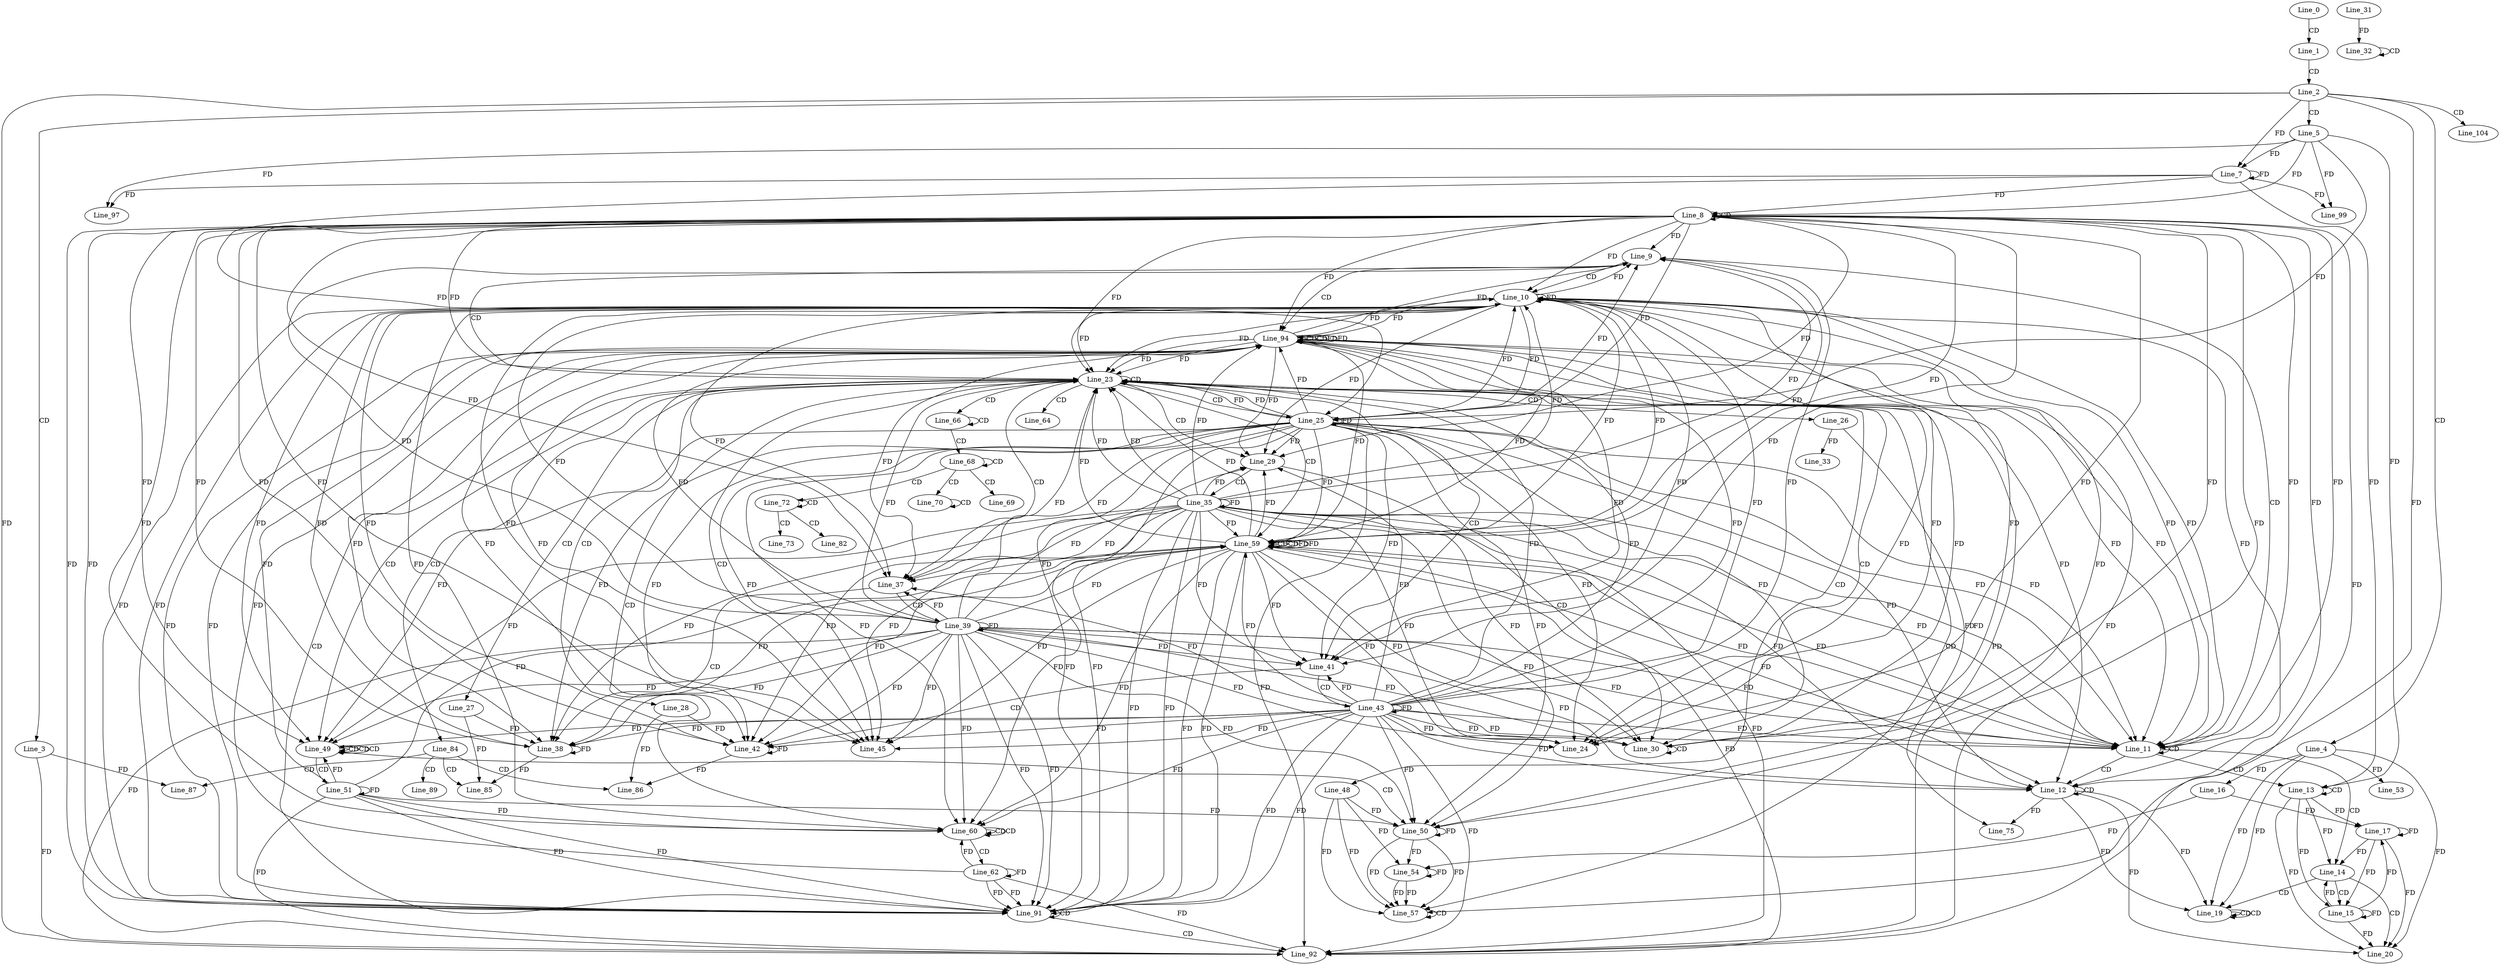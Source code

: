 digraph G {
  Line_0;
  Line_1;
  Line_2;
  Line_3;
  Line_4;
  Line_5;
  Line_7;
  Line_7;
  Line_8;
  Line_8;
  Line_9;
  Line_10;
  Line_10;
  Line_11;
  Line_11;
  Line_12;
  Line_12;
  Line_12;
  Line_13;
  Line_13;
  Line_14;
  Line_15;
  Line_15;
  Line_16;
  Line_17;
  Line_17;
  Line_16;
  Line_17;
  Line_17;
  Line_19;
  Line_19;
  Line_19;
  Line_20;
  Line_23;
  Line_23;
  Line_24;
  Line_24;
  Line_25;
  Line_25;
  Line_26;
  Line_27;
  Line_28;
  Line_29;
  Line_29;
  Line_30;
  Line_30;
  Line_30;
  Line_32;
  Line_32;
  Line_31;
  Line_33;
  Line_35;
  Line_35;
  Line_37;
  Line_37;
  Line_38;
  Line_38;
  Line_38;
  Line_39;
  Line_39;
  Line_41;
  Line_41;
  Line_42;
  Line_42;
  Line_42;
  Line_43;
  Line_43;
  Line_45;
  Line_48;
  Line_49;
  Line_49;
  Line_49;
  Line_49;
  Line_49;
  Line_49;
  Line_50;
  Line_50;
  Line_51;
  Line_51;
  Line_53;
  Line_54;
  Line_54;
  Line_54;
  Line_54;
  Line_57;
  Line_57;
  Line_57;
  Line_59;
  Line_59;
  Line_59;
  Line_59;
  Line_59;
  Line_60;
  Line_60;
  Line_60;
  Line_60;
  Line_62;
  Line_62;
  Line_64;
  Line_66;
  Line_66;
  Line_68;
  Line_68;
  Line_69;
  Line_70;
  Line_70;
  Line_72;
  Line_72;
  Line_73;
  Line_75;
  Line_82;
  Line_84;
  Line_85;
  Line_86;
  Line_87;
  Line_89;
  Line_91;
  Line_91;
  Line_92;
  Line_92;
  Line_92;
  Line_94;
  Line_94;
  Line_94;
  Line_94;
  Line_94;
  Line_94;
  Line_97;
  Line_99;
  Line_104;
  Line_0 -> Line_1 [ label="CD" ];
  Line_1 -> Line_2 [ label="CD" ];
  Line_2 -> Line_3 [ label="CD" ];
  Line_2 -> Line_4 [ label="CD" ];
  Line_2 -> Line_5 [ label="CD" ];
  Line_5 -> Line_7 [ label="FD" ];
  Line_7 -> Line_7 [ label="FD" ];
  Line_2 -> Line_7 [ label="FD" ];
  Line_8 -> Line_8 [ label="CD" ];
  Line_5 -> Line_8 [ label="FD" ];
  Line_7 -> Line_8 [ label="FD" ];
  Line_8 -> Line_9 [ label="FD" ];
  Line_9 -> Line_10 [ label="CD" ];
  Line_10 -> Line_10 [ label="FD" ];
  Line_8 -> Line_10 [ label="FD" ];
  Line_9 -> Line_11 [ label="CD" ];
  Line_10 -> Line_11 [ label="FD" ];
  Line_8 -> Line_11 [ label="FD" ];
  Line_11 -> Line_11 [ label="CD" ];
  Line_10 -> Line_11 [ label="FD" ];
  Line_8 -> Line_11 [ label="FD" ];
  Line_11 -> Line_12 [ label="CD" ];
  Line_12 -> Line_12 [ label="CD" ];
  Line_10 -> Line_12 [ label="FD" ];
  Line_8 -> Line_12 [ label="FD" ];
  Line_11 -> Line_13 [ label="CD" ];
  Line_13 -> Line_13 [ label="CD" ];
  Line_5 -> Line_13 [ label="FD" ];
  Line_7 -> Line_13 [ label="FD" ];
  Line_11 -> Line_14 [ label="CD" ];
  Line_13 -> Line_14 [ label="FD" ];
  Line_14 -> Line_15 [ label="CD" ];
  Line_13 -> Line_15 [ label="FD" ];
  Line_15 -> Line_15 [ label="FD" ];
  Line_4 -> Line_16 [ label="FD" ];
  Line_13 -> Line_17 [ label="FD" ];
  Line_15 -> Line_17 [ label="FD" ];
  Line_17 -> Line_17 [ label="FD" ];
  Line_16 -> Line_17 [ label="FD" ];
  Line_14 -> Line_19 [ label="CD" ];
  Line_4 -> Line_19 [ label="FD" ];
  Line_12 -> Line_19 [ label="FD" ];
  Line_19 -> Line_19 [ label="CD" ];
  Line_4 -> Line_19 [ label="FD" ];
  Line_12 -> Line_19 [ label="FD" ];
  Line_19 -> Line_19 [ label="CD" ];
  Line_14 -> Line_20 [ label="CD" ];
  Line_4 -> Line_20 [ label="FD" ];
  Line_12 -> Line_20 [ label="FD" ];
  Line_13 -> Line_20 [ label="FD" ];
  Line_15 -> Line_20 [ label="FD" ];
  Line_17 -> Line_20 [ label="FD" ];
  Line_9 -> Line_23 [ label="CD" ];
  Line_10 -> Line_23 [ label="FD" ];
  Line_8 -> Line_23 [ label="FD" ];
  Line_23 -> Line_23 [ label="CD" ];
  Line_10 -> Line_23 [ label="FD" ];
  Line_8 -> Line_23 [ label="FD" ];
  Line_23 -> Line_24 [ label="CD" ];
  Line_10 -> Line_24 [ label="FD" ];
  Line_8 -> Line_24 [ label="FD" ];
  Line_23 -> Line_25 [ label="CD" ];
  Line_10 -> Line_25 [ label="FD" ];
  Line_25 -> Line_25 [ label="FD" ];
  Line_8 -> Line_25 [ label="FD" ];
  Line_5 -> Line_25 [ label="FD" ];
  Line_7 -> Line_25 [ label="FD" ];
  Line_23 -> Line_26 [ label="CD" ];
  Line_23 -> Line_27 [ label="CD" ];
  Line_23 -> Line_28 [ label="CD" ];
  Line_23 -> Line_29 [ label="CD" ];
  Line_10 -> Line_29 [ label="FD" ];
  Line_25 -> Line_29 [ label="FD" ];
  Line_8 -> Line_29 [ label="FD" ];
  Line_29 -> Line_30 [ label="CD" ];
  Line_30 -> Line_30 [ label="CD" ];
  Line_10 -> Line_30 [ label="FD" ];
  Line_25 -> Line_30 [ label="FD" ];
  Line_8 -> Line_30 [ label="FD" ];
  Line_32 -> Line_32 [ label="CD" ];
  Line_31 -> Line_32 [ label="FD" ];
  Line_26 -> Line_33 [ label="FD" ];
  Line_29 -> Line_35 [ label="CD" ];
  Line_35 -> Line_35 [ label="FD" ];
  Line_23 -> Line_37 [ label="CD" ];
  Line_10 -> Line_37 [ label="FD" ];
  Line_25 -> Line_37 [ label="FD" ];
  Line_35 -> Line_37 [ label="FD" ];
  Line_8 -> Line_37 [ label="FD" ];
  Line_37 -> Line_38 [ label="CD" ];
  Line_27 -> Line_38 [ label="FD" ];
  Line_38 -> Line_38 [ label="FD" ];
  Line_10 -> Line_38 [ label="FD" ];
  Line_25 -> Line_38 [ label="FD" ];
  Line_35 -> Line_38 [ label="FD" ];
  Line_8 -> Line_38 [ label="FD" ];
  Line_37 -> Line_39 [ label="CD" ];
  Line_39 -> Line_39 [ label="FD" ];
  Line_23 -> Line_41 [ label="CD" ];
  Line_10 -> Line_41 [ label="FD" ];
  Line_25 -> Line_41 [ label="FD" ];
  Line_35 -> Line_41 [ label="FD" ];
  Line_39 -> Line_41 [ label="FD" ];
  Line_8 -> Line_41 [ label="FD" ];
  Line_41 -> Line_42 [ label="CD" ];
  Line_28 -> Line_42 [ label="FD" ];
  Line_42 -> Line_42 [ label="FD" ];
  Line_10 -> Line_42 [ label="FD" ];
  Line_25 -> Line_42 [ label="FD" ];
  Line_35 -> Line_42 [ label="FD" ];
  Line_39 -> Line_42 [ label="FD" ];
  Line_8 -> Line_42 [ label="FD" ];
  Line_41 -> Line_43 [ label="CD" ];
  Line_43 -> Line_43 [ label="FD" ];
  Line_23 -> Line_45 [ label="CD" ];
  Line_10 -> Line_45 [ label="FD" ];
  Line_25 -> Line_45 [ label="FD" ];
  Line_35 -> Line_45 [ label="FD" ];
  Line_39 -> Line_45 [ label="FD" ];
  Line_43 -> Line_45 [ label="FD" ];
  Line_8 -> Line_45 [ label="FD" ];
  Line_23 -> Line_48 [ label="CD" ];
  Line_23 -> Line_49 [ label="CD" ];
  Line_49 -> Line_49 [ label="CD" ];
  Line_49 -> Line_49 [ label="CD" ];
  Line_10 -> Line_49 [ label="FD" ];
  Line_25 -> Line_49 [ label="FD" ];
  Line_35 -> Line_49 [ label="FD" ];
  Line_39 -> Line_49 [ label="FD" ];
  Line_43 -> Line_49 [ label="FD" ];
  Line_8 -> Line_49 [ label="FD" ];
  Line_49 -> Line_49 [ label="CD" ];
  Line_49 -> Line_50 [ label="CD" ];
  Line_50 -> Line_50 [ label="FD" ];
  Line_48 -> Line_50 [ label="FD" ];
  Line_10 -> Line_50 [ label="FD" ];
  Line_25 -> Line_50 [ label="FD" ];
  Line_35 -> Line_50 [ label="FD" ];
  Line_39 -> Line_50 [ label="FD" ];
  Line_43 -> Line_50 [ label="FD" ];
  Line_8 -> Line_50 [ label="FD" ];
  Line_49 -> Line_51 [ label="CD" ];
  Line_51 -> Line_51 [ label="FD" ];
  Line_4 -> Line_53 [ label="FD" ];
  Line_50 -> Line_54 [ label="FD" ];
  Line_48 -> Line_54 [ label="FD" ];
  Line_54 -> Line_54 [ label="FD" ];
  Line_16 -> Line_54 [ label="FD" ];
  Line_23 -> Line_57 [ label="CD" ];
  Line_50 -> Line_57 [ label="FD" ];
  Line_48 -> Line_57 [ label="FD" ];
  Line_54 -> Line_57 [ label="FD" ];
  Line_57 -> Line_57 [ label="CD" ];
  Line_2 -> Line_57 [ label="FD" ];
  Line_50 -> Line_57 [ label="FD" ];
  Line_48 -> Line_57 [ label="FD" ];
  Line_54 -> Line_57 [ label="FD" ];
  Line_23 -> Line_59 [ label="CD" ];
  Line_59 -> Line_59 [ label="CD" ];
  Line_51 -> Line_59 [ label="FD" ];
  Line_10 -> Line_59 [ label="FD" ];
  Line_25 -> Line_59 [ label="FD" ];
  Line_35 -> Line_59 [ label="FD" ];
  Line_39 -> Line_59 [ label="FD" ];
  Line_43 -> Line_59 [ label="FD" ];
  Line_8 -> Line_59 [ label="FD" ];
  Line_59 -> Line_59 [ label="CD" ];
  Line_59 -> Line_59 [ label="FD" ];
  Line_23 -> Line_60 [ label="CD" ];
  Line_60 -> Line_60 [ label="CD" ];
  Line_60 -> Line_60 [ label="CD" ];
  Line_51 -> Line_60 [ label="FD" ];
  Line_10 -> Line_60 [ label="FD" ];
  Line_25 -> Line_60 [ label="FD" ];
  Line_35 -> Line_60 [ label="FD" ];
  Line_39 -> Line_60 [ label="FD" ];
  Line_43 -> Line_60 [ label="FD" ];
  Line_59 -> Line_60 [ label="FD" ];
  Line_8 -> Line_60 [ label="FD" ];
  Line_60 -> Line_62 [ label="CD" ];
  Line_62 -> Line_62 [ label="FD" ];
  Line_23 -> Line_64 [ label="CD" ];
  Line_23 -> Line_66 [ label="CD" ];
  Line_66 -> Line_66 [ label="CD" ];
  Line_66 -> Line_68 [ label="CD" ];
  Line_68 -> Line_68 [ label="CD" ];
  Line_68 -> Line_69 [ label="CD" ];
  Line_68 -> Line_70 [ label="CD" ];
  Line_70 -> Line_70 [ label="CD" ];
  Line_68 -> Line_72 [ label="CD" ];
  Line_72 -> Line_72 [ label="CD" ];
  Line_72 -> Line_73 [ label="CD" ];
  Line_12 -> Line_75 [ label="FD" ];
  Line_26 -> Line_75 [ label="FD" ];
  Line_72 -> Line_82 [ label="CD" ];
  Line_23 -> Line_84 [ label="CD" ];
  Line_84 -> Line_85 [ label="CD" ];
  Line_27 -> Line_85 [ label="FD" ];
  Line_38 -> Line_85 [ label="FD" ];
  Line_84 -> Line_86 [ label="CD" ];
  Line_28 -> Line_86 [ label="FD" ];
  Line_42 -> Line_86 [ label="FD" ];
  Line_84 -> Line_87 [ label="CD" ];
  Line_3 -> Line_87 [ label="FD" ];
  Line_84 -> Line_89 [ label="CD" ];
  Line_23 -> Line_91 [ label="CD" ];
  Line_62 -> Line_91 [ label="FD" ];
  Line_51 -> Line_91 [ label="FD" ];
  Line_10 -> Line_91 [ label="FD" ];
  Line_25 -> Line_91 [ label="FD" ];
  Line_35 -> Line_91 [ label="FD" ];
  Line_39 -> Line_91 [ label="FD" ];
  Line_43 -> Line_91 [ label="FD" ];
  Line_59 -> Line_91 [ label="FD" ];
  Line_8 -> Line_91 [ label="FD" ];
  Line_91 -> Line_91 [ label="CD" ];
  Line_62 -> Line_91 [ label="FD" ];
  Line_51 -> Line_91 [ label="FD" ];
  Line_10 -> Line_91 [ label="FD" ];
  Line_25 -> Line_91 [ label="FD" ];
  Line_35 -> Line_91 [ label="FD" ];
  Line_39 -> Line_91 [ label="FD" ];
  Line_43 -> Line_91 [ label="FD" ];
  Line_59 -> Line_91 [ label="FD" ];
  Line_8 -> Line_91 [ label="FD" ];
  Line_91 -> Line_92 [ label="CD" ];
  Line_3 -> Line_92 [ label="FD" ];
  Line_2 -> Line_92 [ label="FD" ];
  Line_62 -> Line_92 [ label="FD" ];
  Line_51 -> Line_92 [ label="FD" ];
  Line_10 -> Line_92 [ label="FD" ];
  Line_25 -> Line_92 [ label="FD" ];
  Line_35 -> Line_92 [ label="FD" ];
  Line_39 -> Line_92 [ label="FD" ];
  Line_43 -> Line_92 [ label="FD" ];
  Line_59 -> Line_92 [ label="FD" ];
  Line_8 -> Line_92 [ label="FD" ];
  Line_9 -> Line_94 [ label="CD" ];
  Line_94 -> Line_94 [ label="CD" ];
  Line_62 -> Line_94 [ label="FD" ];
  Line_51 -> Line_94 [ label="FD" ];
  Line_10 -> Line_94 [ label="FD" ];
  Line_25 -> Line_94 [ label="FD" ];
  Line_35 -> Line_94 [ label="FD" ];
  Line_39 -> Line_94 [ label="FD" ];
  Line_43 -> Line_94 [ label="FD" ];
  Line_59 -> Line_94 [ label="FD" ];
  Line_8 -> Line_94 [ label="FD" ];
  Line_94 -> Line_94 [ label="CD" ];
  Line_94 -> Line_94 [ label="FD" ];
  Line_5 -> Line_97 [ label="FD" ];
  Line_7 -> Line_97 [ label="FD" ];
  Line_5 -> Line_99 [ label="FD" ];
  Line_7 -> Line_99 [ label="FD" ];
  Line_2 -> Line_104 [ label="CD" ];
  Line_10 -> Line_9 [ label="FD" ];
  Line_25 -> Line_9 [ label="FD" ];
  Line_35 -> Line_9 [ label="FD" ];
  Line_39 -> Line_9 [ label="FD" ];
  Line_43 -> Line_9 [ label="FD" ];
  Line_59 -> Line_9 [ label="FD" ];
  Line_94 -> Line_9 [ label="FD" ];
  Line_25 -> Line_10 [ label="FD" ];
  Line_35 -> Line_10 [ label="FD" ];
  Line_39 -> Line_10 [ label="FD" ];
  Line_43 -> Line_10 [ label="FD" ];
  Line_59 -> Line_10 [ label="FD" ];
  Line_94 -> Line_10 [ label="FD" ];
  Line_25 -> Line_11 [ label="FD" ];
  Line_35 -> Line_11 [ label="FD" ];
  Line_39 -> Line_11 [ label="FD" ];
  Line_43 -> Line_11 [ label="FD" ];
  Line_59 -> Line_11 [ label="FD" ];
  Line_94 -> Line_11 [ label="FD" ];
  Line_25 -> Line_11 [ label="FD" ];
  Line_35 -> Line_11 [ label="FD" ];
  Line_39 -> Line_11 [ label="FD" ];
  Line_43 -> Line_11 [ label="FD" ];
  Line_59 -> Line_11 [ label="FD" ];
  Line_94 -> Line_11 [ label="FD" ];
  Line_25 -> Line_12 [ label="FD" ];
  Line_35 -> Line_12 [ label="FD" ];
  Line_39 -> Line_12 [ label="FD" ];
  Line_43 -> Line_12 [ label="FD" ];
  Line_59 -> Line_12 [ label="FD" ];
  Line_94 -> Line_12 [ label="FD" ];
  Line_15 -> Line_14 [ label="FD" ];
  Line_17 -> Line_14 [ label="FD" ];
  Line_17 -> Line_15 [ label="FD" ];
  Line_25 -> Line_23 [ label="FD" ];
  Line_35 -> Line_23 [ label="FD" ];
  Line_39 -> Line_23 [ label="FD" ];
  Line_43 -> Line_23 [ label="FD" ];
  Line_59 -> Line_23 [ label="FD" ];
  Line_94 -> Line_23 [ label="FD" ];
  Line_25 -> Line_23 [ label="FD" ];
  Line_35 -> Line_23 [ label="FD" ];
  Line_39 -> Line_23 [ label="FD" ];
  Line_43 -> Line_23 [ label="FD" ];
  Line_59 -> Line_23 [ label="FD" ];
  Line_94 -> Line_23 [ label="FD" ];
  Line_25 -> Line_24 [ label="FD" ];
  Line_35 -> Line_24 [ label="FD" ];
  Line_39 -> Line_24 [ label="FD" ];
  Line_43 -> Line_24 [ label="FD" ];
  Line_59 -> Line_24 [ label="FD" ];
  Line_94 -> Line_24 [ label="FD" ];
  Line_35 -> Line_29 [ label="FD" ];
  Line_39 -> Line_29 [ label="FD" ];
  Line_43 -> Line_29 [ label="FD" ];
  Line_59 -> Line_29 [ label="FD" ];
  Line_94 -> Line_29 [ label="FD" ];
  Line_35 -> Line_30 [ label="FD" ];
  Line_39 -> Line_30 [ label="FD" ];
  Line_43 -> Line_30 [ label="FD" ];
  Line_59 -> Line_30 [ label="FD" ];
  Line_94 -> Line_30 [ label="FD" ];
  Line_39 -> Line_37 [ label="FD" ];
  Line_43 -> Line_37 [ label="FD" ];
  Line_59 -> Line_37 [ label="FD" ];
  Line_94 -> Line_37 [ label="FD" ];
  Line_39 -> Line_38 [ label="FD" ];
  Line_43 -> Line_38 [ label="FD" ];
  Line_59 -> Line_38 [ label="FD" ];
  Line_94 -> Line_38 [ label="FD" ];
  Line_43 -> Line_41 [ label="FD" ];
  Line_59 -> Line_41 [ label="FD" ];
  Line_94 -> Line_41 [ label="FD" ];
  Line_43 -> Line_42 [ label="FD" ];
  Line_59 -> Line_42 [ label="FD" ];
  Line_94 -> Line_42 [ label="FD" ];
  Line_59 -> Line_45 [ label="FD" ];
  Line_94 -> Line_45 [ label="FD" ];
  Line_59 -> Line_59 [ label="FD" ];
  Line_94 -> Line_59 [ label="FD" ];
  Line_94 -> Line_91 [ label="FD" ];
  Line_94 -> Line_91 [ label="FD" ];
  Line_94 -> Line_92 [ label="FD" ];
  Line_94 -> Line_94 [ label="FD" ];
  Line_51 -> Line_49 [ label="FD" ];
  Line_51 -> Line_50 [ label="FD" ];
  Line_62 -> Line_60 [ label="FD" ];
}
